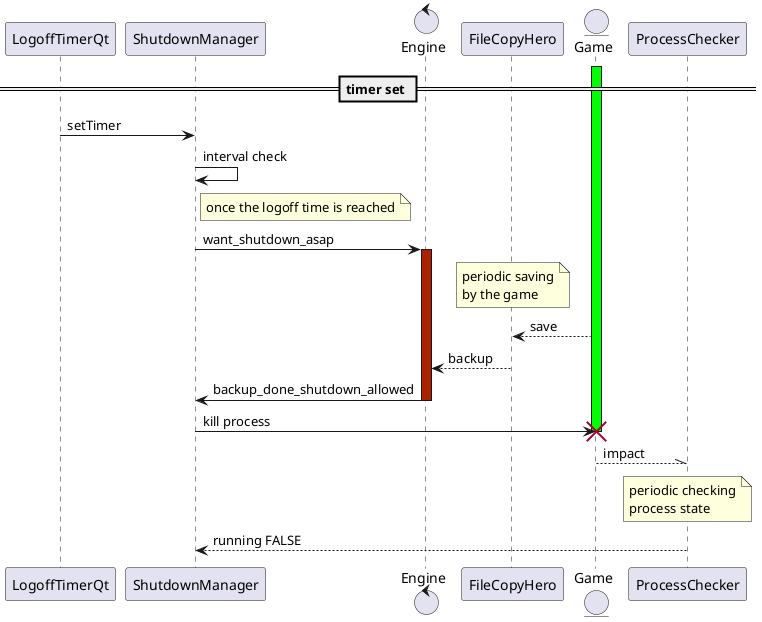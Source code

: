 @startuml

== timer set ==

participant LogoffTimerQt
participant ShutdownManager
control Engine
participant FileCopyHero
entity Game
participant ProcessChecker
activate Game #0f0

LogoffTimerQt -> ShutdownManager: setTimer
ShutdownManager -> ShutdownManager: interval check
note right of ShutdownManager
once the logoff time is reached
end note

ShutdownManager -> Engine: want_shutdown_asap
activate Engine #a20
note over FileCopyHero
periodic saving
by the game
end note

FileCopyHero <-- Game: save
FileCopyHero --> Engine: backup
Engine -> ShutdownManager: backup_done_shutdown_allowed

deactivate Engine

ShutdownManager -> Game: kill process
destroy Game

Game --\\ ProcessChecker: impact
note over ProcessChecker
periodic checking
process state
end note
ProcessChecker --> ShutdownManager: running FALSE

@enduml